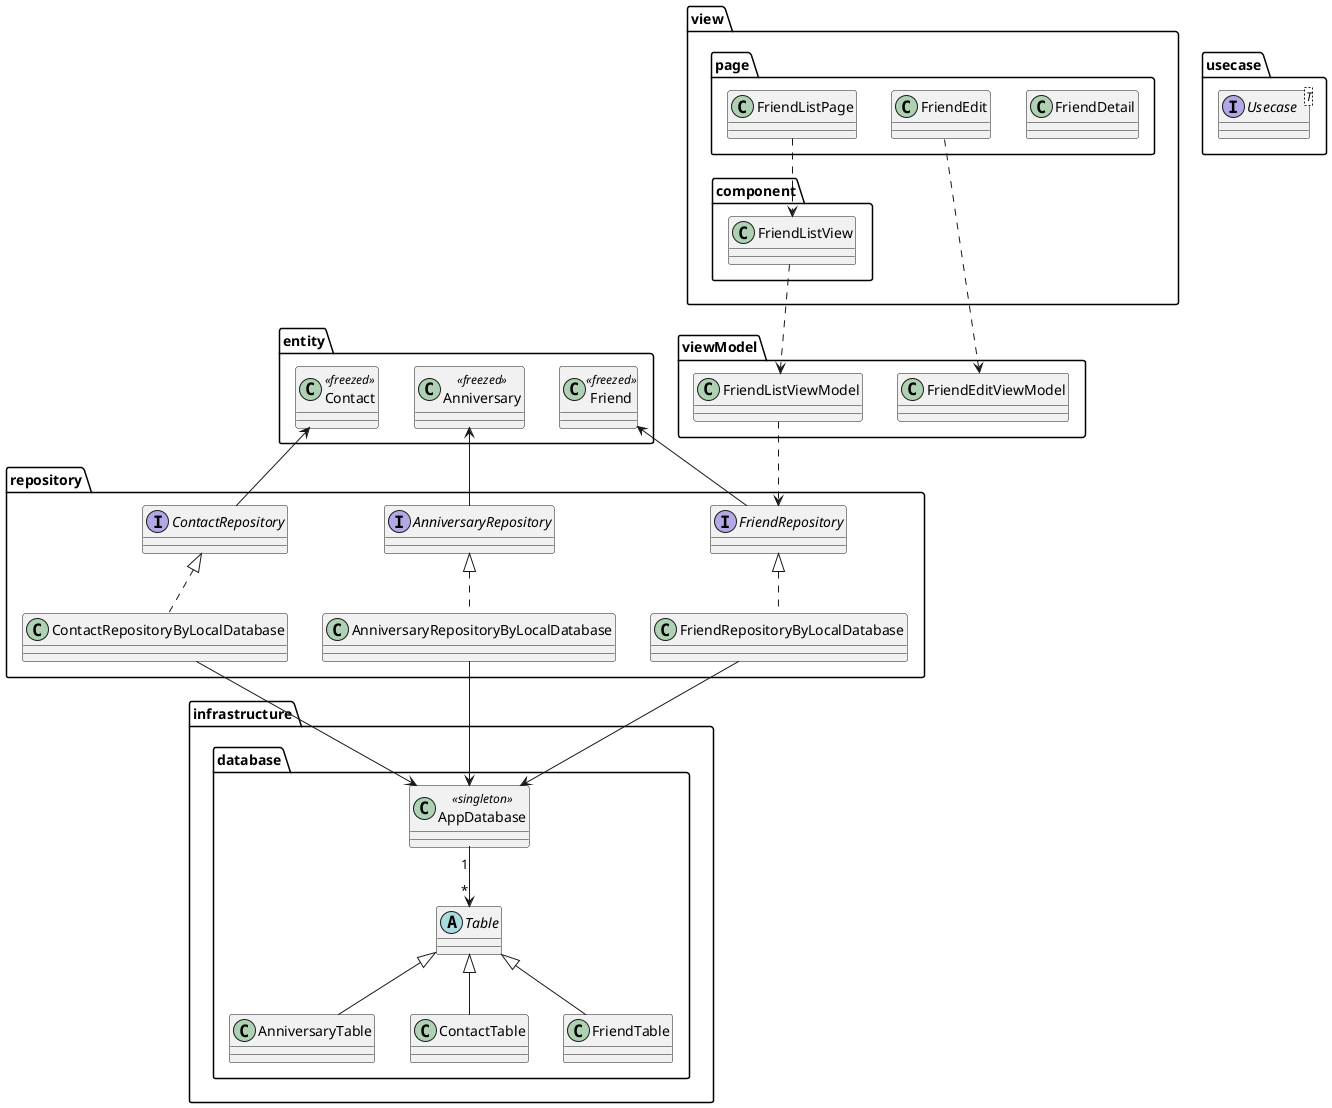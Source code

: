 @startuml

package view {
    package component {
        class FriendListView 
    }

    package page {
        class FriendDetail
        class FriendEdit
        class FriendListPage
    }
}

package viewModel {
    class FriendListViewModel
    class FriendEditViewModel
}

package usecase {
    interface Usecase<T>
}


package repository {
    interface AnniversaryRepository
    interface ContactRepository
    interface FriendRepository
    class AnniversaryRepositoryByLocalDatabase
    class ContactRepositoryByLocalDatabase
    class FriendRepositoryByLocalDatabase
}

package entity {
    class Anniversary<<freezed>>
    class Contact<<freezed>>
    class Friend<<freezed>>
}

package infrastructure {
    package database {
        class AnniversaryTable
        class AppDatabase<<singleton>>
        class ContactTable
        class FriendTable
        abstract Table
    }
}

FriendListView ..> FriendListViewModel

FriendListPage ..> FriendListView
FriendEdit ..> FriendEditViewModel

FriendListViewModel ..> FriendRepository

Anniversary <-- AnniversaryRepository
Contact <-- ContactRepository
Friend <-- FriendRepository

AnniversaryRepository <|.. AnniversaryRepositoryByLocalDatabase
ContactRepository <|.. ContactRepositoryByLocalDatabase
FriendRepository <|.. FriendRepositoryByLocalDatabase

AnniversaryRepositoryByLocalDatabase --> AppDatabase
ContactRepositoryByLocalDatabase --> AppDatabase
FriendRepositoryByLocalDatabase --> AppDatabase

Table <|-- AnniversaryTable
Table <|-- ContactTable
Table <|-- FriendTable
AppDatabase "1" --> "*" Table

@enduml